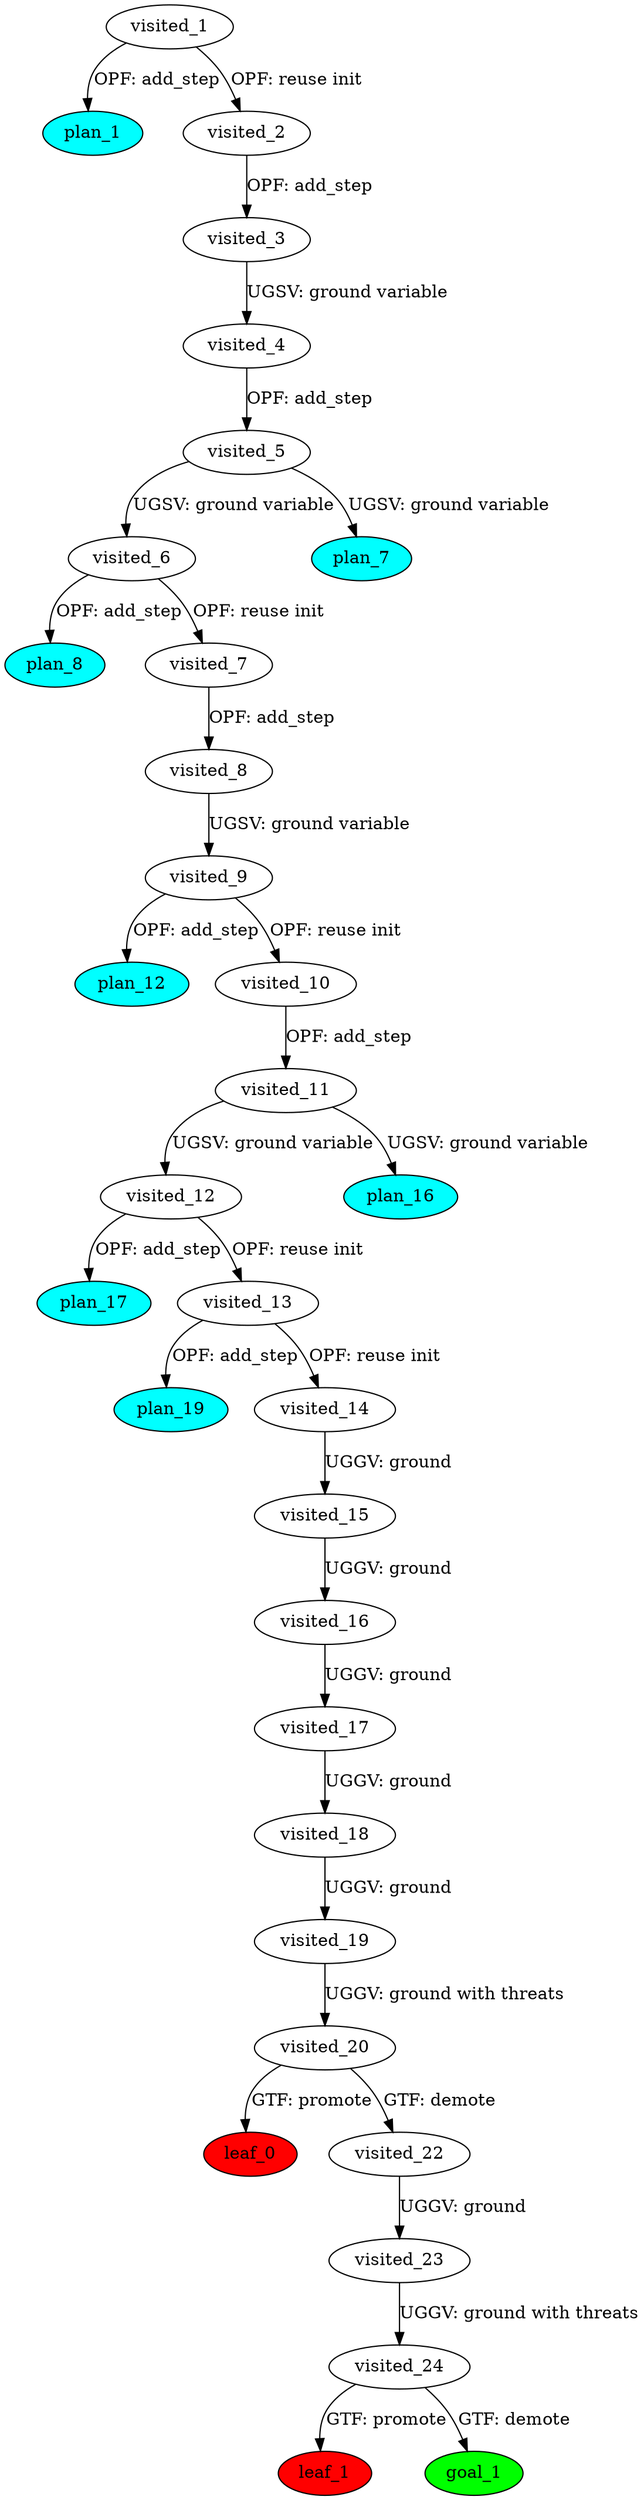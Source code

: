 digraph {
	"58323d3c-5ce4-3498-310e-3a42e14fc4a8" [label=plan_0 fillcolor=cyan style=filled]
	"58323d3c-5ce4-3498-310e-3a42e14fc4a8" [label=visited_1 fillcolor=white style=filled]
	"83136504-f38e-fdb2-2ecb-538ae855dc75" [label=plan_1 fillcolor=cyan style=filled]
	"58323d3c-5ce4-3498-310e-3a42e14fc4a8" -> "83136504-f38e-fdb2-2ecb-538ae855dc75" [label="OPF: add_step"]
	"8a258ee2-29c1-c088-5f2c-246c6855390d" [label=plan_2 fillcolor=cyan style=filled]
	"58323d3c-5ce4-3498-310e-3a42e14fc4a8" -> "8a258ee2-29c1-c088-5f2c-246c6855390d" [label="OPF: reuse init"]
	"8a258ee2-29c1-c088-5f2c-246c6855390d" [label=visited_2 fillcolor=white style=filled]
	"9ce3d8b9-c2d8-6810-32b0-2bfd9fd7924c" [label=plan_3 fillcolor=cyan style=filled]
	"8a258ee2-29c1-c088-5f2c-246c6855390d" -> "9ce3d8b9-c2d8-6810-32b0-2bfd9fd7924c" [label="OPF: add_step"]
	"9ce3d8b9-c2d8-6810-32b0-2bfd9fd7924c" [label=visited_3 fillcolor=white style=filled]
	"356bb0d8-546a-fa86-f8ad-b7e847aff8e1" [label=plan_4 fillcolor=cyan style=filled]
	"9ce3d8b9-c2d8-6810-32b0-2bfd9fd7924c" -> "356bb0d8-546a-fa86-f8ad-b7e847aff8e1" [label="UGSV: ground variable"]
	"356bb0d8-546a-fa86-f8ad-b7e847aff8e1" [label=visited_4 fillcolor=white style=filled]
	"a23edda2-9d67-d925-399c-9b160416dec9" [label=plan_5 fillcolor=cyan style=filled]
	"356bb0d8-546a-fa86-f8ad-b7e847aff8e1" -> "a23edda2-9d67-d925-399c-9b160416dec9" [label="OPF: add_step"]
	"a23edda2-9d67-d925-399c-9b160416dec9" [label=visited_5 fillcolor=white style=filled]
	"9c25c700-126d-9fb0-b994-fa6ea3a0ae3e" [label=plan_6 fillcolor=cyan style=filled]
	"a23edda2-9d67-d925-399c-9b160416dec9" -> "9c25c700-126d-9fb0-b994-fa6ea3a0ae3e" [label="UGSV: ground variable"]
	"be57ffed-2bd5-8558-3f03-5377b6a6695a" [label=plan_7 fillcolor=cyan style=filled]
	"a23edda2-9d67-d925-399c-9b160416dec9" -> "be57ffed-2bd5-8558-3f03-5377b6a6695a" [label="UGSV: ground variable"]
	"9c25c700-126d-9fb0-b994-fa6ea3a0ae3e" [label=visited_6 fillcolor=white style=filled]
	"63c00b17-9ab9-7f71-004c-ac82eb706970" [label=plan_8 fillcolor=cyan style=filled]
	"9c25c700-126d-9fb0-b994-fa6ea3a0ae3e" -> "63c00b17-9ab9-7f71-004c-ac82eb706970" [label="OPF: add_step"]
	"500600ef-09e5-bf85-105e-ef446dd442b5" [label=plan_9 fillcolor=cyan style=filled]
	"9c25c700-126d-9fb0-b994-fa6ea3a0ae3e" -> "500600ef-09e5-bf85-105e-ef446dd442b5" [label="OPF: reuse init"]
	"500600ef-09e5-bf85-105e-ef446dd442b5" [label=visited_7 fillcolor=white style=filled]
	"6a5c373e-26c6-b0e0-777b-5e64abf25d35" [label=plan_10 fillcolor=cyan style=filled]
	"500600ef-09e5-bf85-105e-ef446dd442b5" -> "6a5c373e-26c6-b0e0-777b-5e64abf25d35" [label="OPF: add_step"]
	"6a5c373e-26c6-b0e0-777b-5e64abf25d35" [label=visited_8 fillcolor=white style=filled]
	"8597c3b3-3ec9-048f-7078-2827e8693f3a" [label=plan_11 fillcolor=cyan style=filled]
	"6a5c373e-26c6-b0e0-777b-5e64abf25d35" -> "8597c3b3-3ec9-048f-7078-2827e8693f3a" [label="UGSV: ground variable"]
	"8597c3b3-3ec9-048f-7078-2827e8693f3a" [label=visited_9 fillcolor=white style=filled]
	"62eaa313-2ade-03e5-235f-7997a23e55ba" [label=plan_12 fillcolor=cyan style=filled]
	"8597c3b3-3ec9-048f-7078-2827e8693f3a" -> "62eaa313-2ade-03e5-235f-7997a23e55ba" [label="OPF: add_step"]
	"a8b1a49f-0248-fd86-ded3-5551c14280ed" [label=plan_13 fillcolor=cyan style=filled]
	"8597c3b3-3ec9-048f-7078-2827e8693f3a" -> "a8b1a49f-0248-fd86-ded3-5551c14280ed" [label="OPF: reuse init"]
	"a8b1a49f-0248-fd86-ded3-5551c14280ed" [label=visited_10 fillcolor=white style=filled]
	"157840f0-e8f1-d1db-5636-a1bb0588435b" [label=plan_14 fillcolor=cyan style=filled]
	"a8b1a49f-0248-fd86-ded3-5551c14280ed" -> "157840f0-e8f1-d1db-5636-a1bb0588435b" [label="OPF: add_step"]
	"157840f0-e8f1-d1db-5636-a1bb0588435b" [label=visited_11 fillcolor=white style=filled]
	"4b4aadc1-1e5f-ce04-cdbc-00ffb3c177e4" [label=plan_15 fillcolor=cyan style=filled]
	"157840f0-e8f1-d1db-5636-a1bb0588435b" -> "4b4aadc1-1e5f-ce04-cdbc-00ffb3c177e4" [label="UGSV: ground variable"]
	"6f580b08-54e3-bb30-3317-9454e15d0459" [label=plan_16 fillcolor=cyan style=filled]
	"157840f0-e8f1-d1db-5636-a1bb0588435b" -> "6f580b08-54e3-bb30-3317-9454e15d0459" [label="UGSV: ground variable"]
	"4b4aadc1-1e5f-ce04-cdbc-00ffb3c177e4" [label=visited_12 fillcolor=white style=filled]
	"132d50c4-408b-2267-3d79-95a3039d0e8c" [label=plan_17 fillcolor=cyan style=filled]
	"4b4aadc1-1e5f-ce04-cdbc-00ffb3c177e4" -> "132d50c4-408b-2267-3d79-95a3039d0e8c" [label="OPF: add_step"]
	"86a02cfc-4917-d6c2-7433-0ed4697e5629" [label=plan_18 fillcolor=cyan style=filled]
	"4b4aadc1-1e5f-ce04-cdbc-00ffb3c177e4" -> "86a02cfc-4917-d6c2-7433-0ed4697e5629" [label="OPF: reuse init"]
	"86a02cfc-4917-d6c2-7433-0ed4697e5629" [label=visited_13 fillcolor=white style=filled]
	"1b3af589-464d-ae22-ee32-32e8040ea9fb" [label=plan_19 fillcolor=cyan style=filled]
	"86a02cfc-4917-d6c2-7433-0ed4697e5629" -> "1b3af589-464d-ae22-ee32-32e8040ea9fb" [label="OPF: add_step"]
	"c9ee9f29-b8ac-893f-7c98-192000dd73db" [label=plan_20 fillcolor=cyan style=filled]
	"86a02cfc-4917-d6c2-7433-0ed4697e5629" -> "c9ee9f29-b8ac-893f-7c98-192000dd73db" [label="OPF: reuse init"]
	"c9ee9f29-b8ac-893f-7c98-192000dd73db" [label=visited_14 fillcolor=white style=filled]
	"2cb9d27f-d2fa-13d9-bdb3-72f82768af97" [label=plan_21 fillcolor=cyan style=filled]
	"c9ee9f29-b8ac-893f-7c98-192000dd73db" -> "2cb9d27f-d2fa-13d9-bdb3-72f82768af97" [label="UGGV: ground"]
	"2cb9d27f-d2fa-13d9-bdb3-72f82768af97" [label=visited_15 fillcolor=white style=filled]
	"e18da35d-9219-d814-c0ca-f1bf96246497" [label=plan_22 fillcolor=cyan style=filled]
	"2cb9d27f-d2fa-13d9-bdb3-72f82768af97" -> "e18da35d-9219-d814-c0ca-f1bf96246497" [label="UGGV: ground"]
	"e18da35d-9219-d814-c0ca-f1bf96246497" [label=visited_16 fillcolor=white style=filled]
	"256a8757-ff29-f8d6-55ea-634f5ce024ec" [label=plan_23 fillcolor=cyan style=filled]
	"e18da35d-9219-d814-c0ca-f1bf96246497" -> "256a8757-ff29-f8d6-55ea-634f5ce024ec" [label="UGGV: ground"]
	"256a8757-ff29-f8d6-55ea-634f5ce024ec" [label=visited_17 fillcolor=white style=filled]
	"f3c15a37-722d-7c1c-5072-661b119804d1" [label=plan_24 fillcolor=cyan style=filled]
	"256a8757-ff29-f8d6-55ea-634f5ce024ec" -> "f3c15a37-722d-7c1c-5072-661b119804d1" [label="UGGV: ground"]
	"f3c15a37-722d-7c1c-5072-661b119804d1" [label=visited_18 fillcolor=white style=filled]
	"3bac927c-b59f-9c39-ea9a-bee02bf617fd" [label=plan_25 fillcolor=cyan style=filled]
	"f3c15a37-722d-7c1c-5072-661b119804d1" -> "3bac927c-b59f-9c39-ea9a-bee02bf617fd" [label="UGGV: ground"]
	"3bac927c-b59f-9c39-ea9a-bee02bf617fd" [label=visited_19 fillcolor=white style=filled]
	"a15056b3-7168-3cce-f7ec-141d94a4803d" [label=plan_26 fillcolor=cyan style=filled]
	"3bac927c-b59f-9c39-ea9a-bee02bf617fd" -> "a15056b3-7168-3cce-f7ec-141d94a4803d" [label="UGGV: ground with threats"]
	"a15056b3-7168-3cce-f7ec-141d94a4803d" [label=visited_20 fillcolor=white style=filled]
	"dbb809d9-f235-5f02-5d76-2d0e5654e45c" [label=plan_27 fillcolor=cyan style=filled]
	"a15056b3-7168-3cce-f7ec-141d94a4803d" -> "dbb809d9-f235-5f02-5d76-2d0e5654e45c" [label="GTF: promote"]
	"81982343-6a42-ec5b-91c2-63ca5dbc012d" [label=plan_28 fillcolor=cyan style=filled]
	"a15056b3-7168-3cce-f7ec-141d94a4803d" -> "81982343-6a42-ec5b-91c2-63ca5dbc012d" [label="GTF: demote"]
	"dbb809d9-f235-5f02-5d76-2d0e5654e45c" [label=visited_21 fillcolor=white style=filled]
	"dbb809d9-f235-5f02-5d76-2d0e5654e45c" [label=leaf_0 fillcolor=red style=filled]
	"81982343-6a42-ec5b-91c2-63ca5dbc012d" [label=visited_22 fillcolor=white style=filled]
	"3058e986-1e24-d7ff-f817-c21842b61735" [label=plan_29 fillcolor=cyan style=filled]
	"81982343-6a42-ec5b-91c2-63ca5dbc012d" -> "3058e986-1e24-d7ff-f817-c21842b61735" [label="UGGV: ground"]
	"3058e986-1e24-d7ff-f817-c21842b61735" [label=visited_23 fillcolor=white style=filled]
	"8c05d109-86ce-2a1f-da7f-1a73f3181e5e" [label=plan_30 fillcolor=cyan style=filled]
	"3058e986-1e24-d7ff-f817-c21842b61735" -> "8c05d109-86ce-2a1f-da7f-1a73f3181e5e" [label="UGGV: ground with threats"]
	"8c05d109-86ce-2a1f-da7f-1a73f3181e5e" [label=visited_24 fillcolor=white style=filled]
	"62922cc4-55e9-c421-7729-aeb18e4f6c2a" [label=plan_31 fillcolor=cyan style=filled]
	"8c05d109-86ce-2a1f-da7f-1a73f3181e5e" -> "62922cc4-55e9-c421-7729-aeb18e4f6c2a" [label="GTF: promote"]
	"9cb99282-b496-0169-978e-257ee6cfe728" [label=plan_32 fillcolor=cyan style=filled]
	"8c05d109-86ce-2a1f-da7f-1a73f3181e5e" -> "9cb99282-b496-0169-978e-257ee6cfe728" [label="GTF: demote"]
	"62922cc4-55e9-c421-7729-aeb18e4f6c2a" [label=visited_25 fillcolor=white style=filled]
	"62922cc4-55e9-c421-7729-aeb18e4f6c2a" [label=leaf_1 fillcolor=red style=filled]
	"9cb99282-b496-0169-978e-257ee6cfe728" [label=visited_26 fillcolor=white style=filled]
	"9cb99282-b496-0169-978e-257ee6cfe728" [label=goal_1 fillcolor=green style=filled]
}
